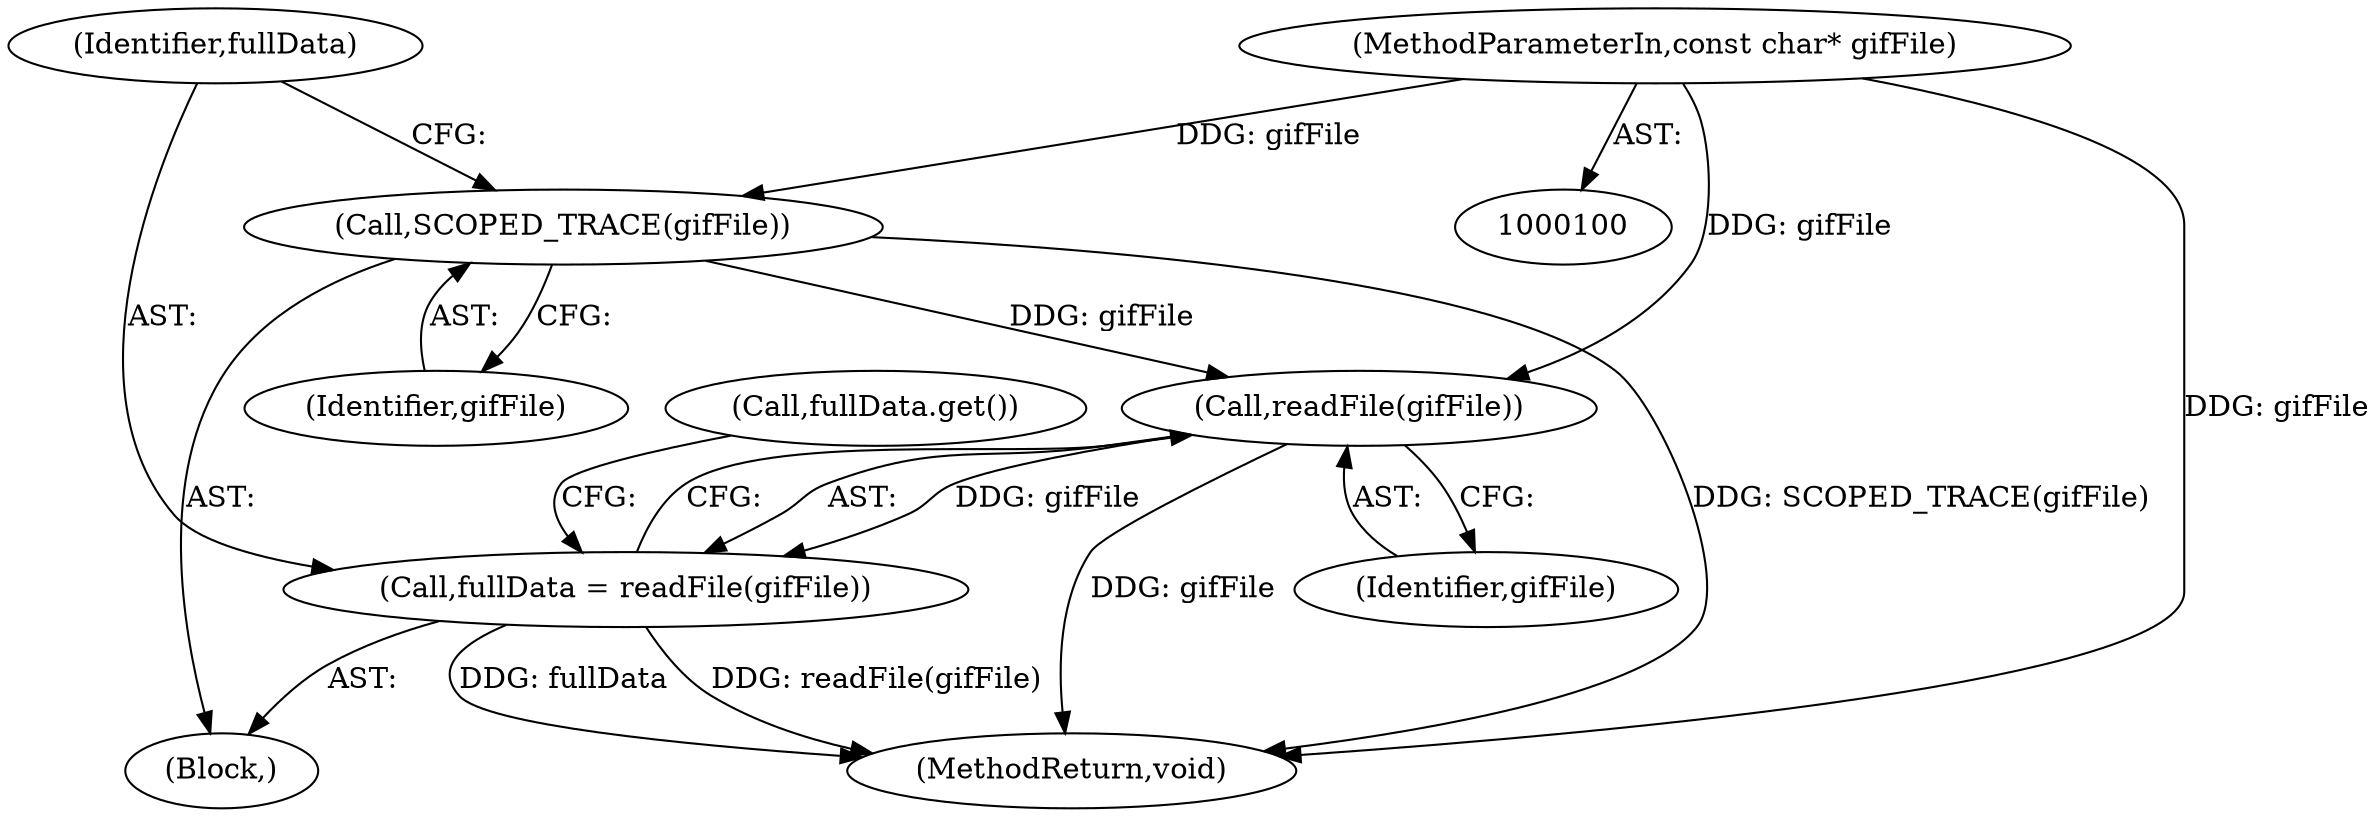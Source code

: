 digraph "1_Chrome_4f9c9adef4036aff60b734b4a0045c43c320fe1d_1@API" {
"1000108" [label="(Call,readFile(gifFile))"];
"1000103" [label="(Call,SCOPED_TRACE(gifFile))"];
"1000101" [label="(MethodParameterIn,const char* gifFile)"];
"1000106" [label="(Call,fullData = readFile(gifFile))"];
"1000103" [label="(Call,SCOPED_TRACE(gifFile))"];
"1000101" [label="(MethodParameterIn,const char* gifFile)"];
"1000109" [label="(Identifier,gifFile)"];
"1000108" [label="(Call,readFile(gifFile))"];
"1000212" [label="(MethodReturn,void)"];
"1000102" [label="(Block,)"];
"1000111" [label="(Call,fullData.get())"];
"1000104" [label="(Identifier,gifFile)"];
"1000106" [label="(Call,fullData = readFile(gifFile))"];
"1000107" [label="(Identifier,fullData)"];
"1000108" -> "1000106"  [label="AST: "];
"1000108" -> "1000109"  [label="CFG: "];
"1000109" -> "1000108"  [label="AST: "];
"1000106" -> "1000108"  [label="CFG: "];
"1000108" -> "1000212"  [label="DDG: gifFile"];
"1000108" -> "1000106"  [label="DDG: gifFile"];
"1000103" -> "1000108"  [label="DDG: gifFile"];
"1000101" -> "1000108"  [label="DDG: gifFile"];
"1000103" -> "1000102"  [label="AST: "];
"1000103" -> "1000104"  [label="CFG: "];
"1000104" -> "1000103"  [label="AST: "];
"1000107" -> "1000103"  [label="CFG: "];
"1000103" -> "1000212"  [label="DDG: SCOPED_TRACE(gifFile)"];
"1000101" -> "1000103"  [label="DDG: gifFile"];
"1000101" -> "1000100"  [label="AST: "];
"1000101" -> "1000212"  [label="DDG: gifFile"];
"1000106" -> "1000102"  [label="AST: "];
"1000107" -> "1000106"  [label="AST: "];
"1000111" -> "1000106"  [label="CFG: "];
"1000106" -> "1000212"  [label="DDG: readFile(gifFile)"];
"1000106" -> "1000212"  [label="DDG: fullData"];
}
